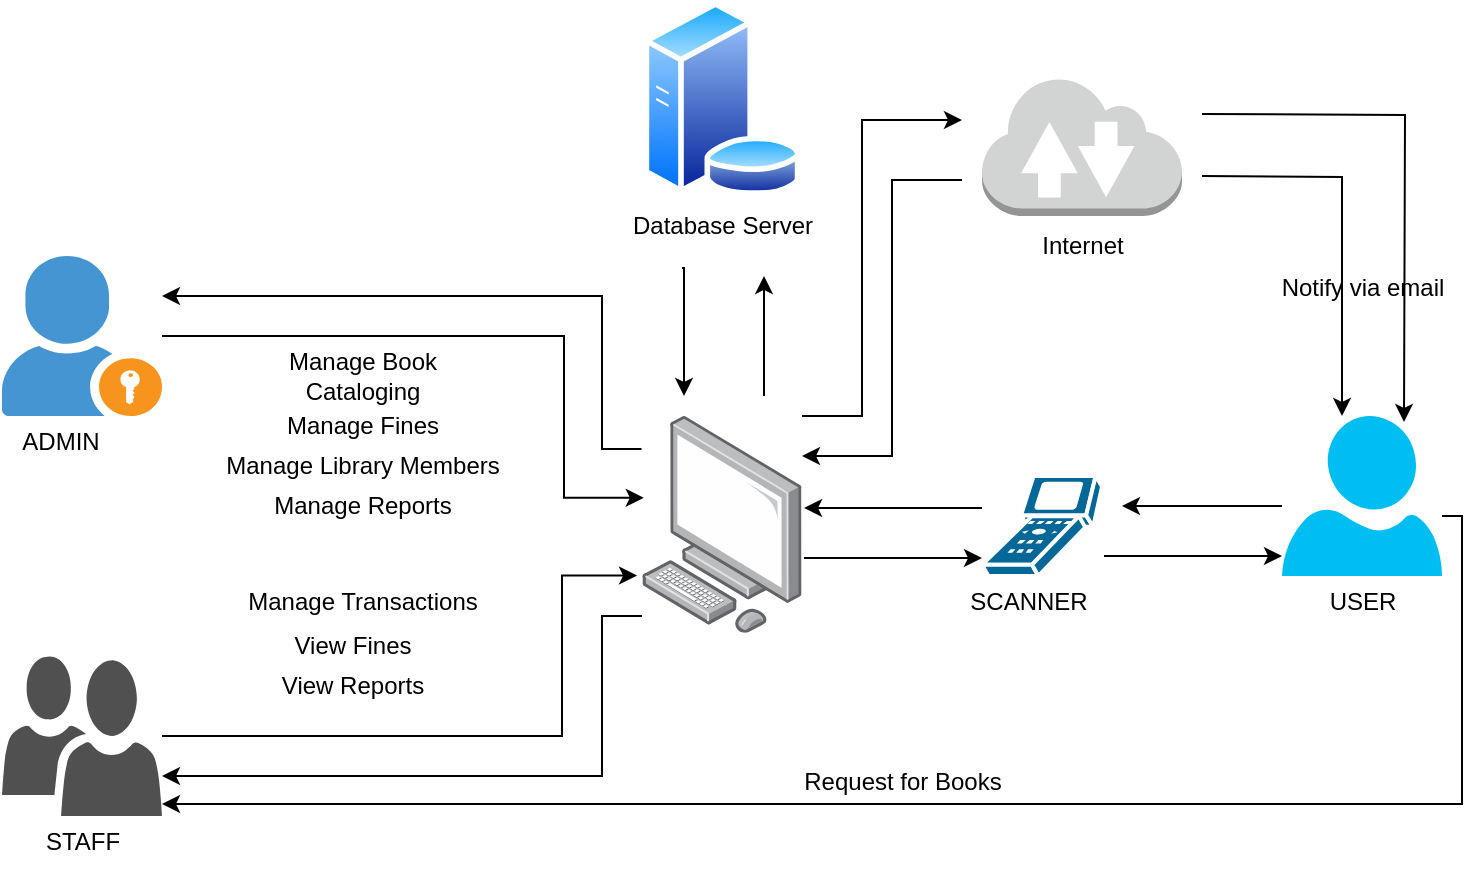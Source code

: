 <mxfile version="22.1.2" type="github">
  <diagram name="Page-1" id="on3lXjrbku3OEMFmnaN-">
    <mxGraphModel dx="880" dy="468" grid="1" gridSize="10" guides="1" tooltips="1" connect="1" arrows="1" fold="1" page="1" pageScale="1" pageWidth="850" pageHeight="1100" math="0" shadow="0">
      <root>
        <mxCell id="0" />
        <mxCell id="1" parent="0" />
        <mxCell id="QDIh8MvFq-9qs7UtXMdY-20" style="edgeStyle=orthogonalEdgeStyle;rounded=0;orthogonalLoop=1;jettySize=auto;html=1;exitX=-0.003;exitY=0.152;exitDx=0;exitDy=0;exitPerimeter=0;" parent="1" source="QDIh8MvFq-9qs7UtXMdY-1" edge="1">
          <mxGeometry relative="1" as="geometry">
            <mxPoint x="160" y="180" as="targetPoint" />
            <Array as="points">
              <mxPoint x="380" y="257" />
              <mxPoint x="380" y="180" />
              <mxPoint x="160" y="180" />
            </Array>
          </mxGeometry>
        </mxCell>
        <mxCell id="QDIh8MvFq-9qs7UtXMdY-21" style="edgeStyle=orthogonalEdgeStyle;rounded=0;orthogonalLoop=1;jettySize=auto;html=1;" parent="1" source="QDIh8MvFq-9qs7UtXMdY-1" target="QDIh8MvFq-9qs7UtXMdY-11" edge="1">
          <mxGeometry relative="1" as="geometry">
            <mxPoint x="170" y="420" as="targetPoint" />
            <Array as="points">
              <mxPoint x="380" y="340" />
              <mxPoint x="380" y="420" />
            </Array>
          </mxGeometry>
        </mxCell>
        <mxCell id="QDIh8MvFq-9qs7UtXMdY-1" value="" style="image;points=[];aspect=fixed;html=1;align=center;shadow=0;dashed=0;image=img/lib/allied_telesis/computer_and_terminals/Personal_Computer.svg;" parent="1" vertex="1">
          <mxGeometry x="400" y="240" width="80" height="108.43" as="geometry" />
        </mxCell>
        <mxCell id="QDIh8MvFq-9qs7UtXMdY-2" value="" style="shadow=0;dashed=0;html=1;strokeColor=none;fillColor=#4495D1;labelPosition=center;verticalLabelPosition=bottom;verticalAlign=top;align=center;outlineConnect=0;shape=mxgraph.veeam.portal_admin;" parent="1" vertex="1">
          <mxGeometry x="80" y="160" width="80" height="80" as="geometry" />
        </mxCell>
        <mxCell id="QDIh8MvFq-9qs7UtXMdY-3" style="edgeStyle=orthogonalEdgeStyle;rounded=0;orthogonalLoop=1;jettySize=auto;html=1;entryX=0.011;entryY=0.377;entryDx=0;entryDy=0;entryPerimeter=0;" parent="1" source="QDIh8MvFq-9qs7UtXMdY-2" target="QDIh8MvFq-9qs7UtXMdY-1" edge="1">
          <mxGeometry relative="1" as="geometry">
            <Array as="points">
              <mxPoint x="361" y="200" />
            </Array>
          </mxGeometry>
        </mxCell>
        <mxCell id="QDIh8MvFq-9qs7UtXMdY-5" value="Manage Book&lt;br&gt;Cataloging" style="text;html=1;align=center;verticalAlign=middle;resizable=0;points=[];autosize=1;strokeColor=none;fillColor=none;" parent="1" vertex="1">
          <mxGeometry x="210" y="200" width="100" height="40" as="geometry" />
        </mxCell>
        <mxCell id="QDIh8MvFq-9qs7UtXMdY-6" value="Manage Fines" style="text;html=1;align=center;verticalAlign=middle;resizable=0;points=[];autosize=1;strokeColor=none;fillColor=none;" parent="1" vertex="1">
          <mxGeometry x="210" y="230" width="100" height="30" as="geometry" />
        </mxCell>
        <mxCell id="QDIh8MvFq-9qs7UtXMdY-7" value="Manage Library Members" style="text;html=1;align=center;verticalAlign=middle;resizable=0;points=[];autosize=1;strokeColor=none;fillColor=none;" parent="1" vertex="1">
          <mxGeometry x="180" y="250" width="160" height="30" as="geometry" />
        </mxCell>
        <mxCell id="QDIh8MvFq-9qs7UtXMdY-9" value="Manage Reports" style="text;html=1;align=center;verticalAlign=middle;resizable=0;points=[];autosize=1;strokeColor=none;fillColor=none;" parent="1" vertex="1">
          <mxGeometry x="205" y="270" width="110" height="30" as="geometry" />
        </mxCell>
        <mxCell id="QDIh8MvFq-9qs7UtXMdY-11" value="" style="sketch=0;pointerEvents=1;shadow=0;dashed=0;html=1;strokeColor=none;labelPosition=center;verticalLabelPosition=bottom;verticalAlign=top;align=center;fillColor=#505050;shape=mxgraph.mscae.intune.user_group" parent="1" vertex="1">
          <mxGeometry x="80" y="360" width="80" height="80" as="geometry" />
        </mxCell>
        <mxCell id="QDIh8MvFq-9qs7UtXMdY-13" style="edgeStyle=orthogonalEdgeStyle;rounded=0;orthogonalLoop=1;jettySize=auto;html=1;entryX=-0.031;entryY=0.736;entryDx=0;entryDy=0;entryPerimeter=0;" parent="1" source="QDIh8MvFq-9qs7UtXMdY-11" target="QDIh8MvFq-9qs7UtXMdY-1" edge="1">
          <mxGeometry relative="1" as="geometry">
            <Array as="points">
              <mxPoint x="360" y="400" />
              <mxPoint x="360" y="320" />
            </Array>
          </mxGeometry>
        </mxCell>
        <mxCell id="QDIh8MvFq-9qs7UtXMdY-14" value="Manage Transactions" style="text;html=1;align=center;verticalAlign=middle;resizable=0;points=[];autosize=1;strokeColor=none;fillColor=none;" parent="1" vertex="1">
          <mxGeometry x="190" y="318.43" width="140" height="30" as="geometry" />
        </mxCell>
        <mxCell id="QDIh8MvFq-9qs7UtXMdY-15" value="View Fines" style="text;html=1;align=center;verticalAlign=middle;resizable=0;points=[];autosize=1;strokeColor=none;fillColor=none;" parent="1" vertex="1">
          <mxGeometry x="215" y="340" width="80" height="30" as="geometry" />
        </mxCell>
        <mxCell id="QDIh8MvFq-9qs7UtXMdY-17" value="View Reports" style="text;html=1;align=center;verticalAlign=middle;resizable=0;points=[];autosize=1;strokeColor=none;fillColor=none;" parent="1" vertex="1">
          <mxGeometry x="210" y="360" width="90" height="30" as="geometry" />
        </mxCell>
        <mxCell id="wievJ8HCAuLmgO6l-aq3-15" style="edgeStyle=orthogonalEdgeStyle;rounded=0;orthogonalLoop=1;jettySize=auto;html=1;" parent="1" edge="1">
          <mxGeometry relative="1" as="geometry">
            <mxPoint x="421" y="230" as="targetPoint" />
            <mxPoint x="420" y="166" as="sourcePoint" />
            <Array as="points">
              <mxPoint x="421" y="166" />
            </Array>
          </mxGeometry>
        </mxCell>
        <mxCell id="wievJ8HCAuLmgO6l-aq3-16" style="edgeStyle=orthogonalEdgeStyle;rounded=0;orthogonalLoop=1;jettySize=auto;html=1;exitX=0.75;exitY=1;exitDx=0;exitDy=0;" parent="1" edge="1">
          <mxGeometry relative="1" as="geometry">
            <mxPoint x="461" y="170" as="targetPoint" />
            <mxPoint x="461" y="230" as="sourcePoint" />
          </mxGeometry>
        </mxCell>
        <mxCell id="wievJ8HCAuLmgO6l-aq3-1" value="" style="shape=mxgraph.cisco.computers_and_peripherals.scanner;html=1;pointerEvents=1;dashed=0;fillColor=#036897;strokeColor=#ffffff;strokeWidth=2;verticalLabelPosition=bottom;verticalAlign=top;align=center;outlineConnect=0;" parent="1" vertex="1">
          <mxGeometry x="570" y="270" width="60" height="50" as="geometry" />
        </mxCell>
        <mxCell id="wievJ8HCAuLmgO6l-aq3-8" style="edgeStyle=orthogonalEdgeStyle;rounded=0;orthogonalLoop=1;jettySize=auto;html=1;" parent="1" edge="1">
          <mxGeometry relative="1" as="geometry">
            <mxPoint x="640" y="285" as="targetPoint" />
            <mxPoint x="720" y="285" as="sourcePoint" />
          </mxGeometry>
        </mxCell>
        <mxCell id="wievJ8HCAuLmgO6l-aq3-3" value="" style="verticalLabelPosition=bottom;html=1;verticalAlign=top;align=center;strokeColor=none;fillColor=#00BEF2;shape=mxgraph.azure.user;" parent="1" vertex="1">
          <mxGeometry x="720" y="240" width="80" height="80" as="geometry" />
        </mxCell>
        <mxCell id="wievJ8HCAuLmgO6l-aq3-4" value="ADMIN" style="text;html=1;align=center;verticalAlign=middle;resizable=0;points=[];autosize=1;strokeColor=none;fillColor=none;" parent="1" vertex="1">
          <mxGeometry x="79" y="238" width="60" height="30" as="geometry" />
        </mxCell>
        <mxCell id="wievJ8HCAuLmgO6l-aq3-5" value="STAFF" style="text;html=1;align=center;verticalAlign=middle;resizable=0;points=[];autosize=1;strokeColor=none;fillColor=none;" parent="1" vertex="1">
          <mxGeometry x="90" y="438" width="60" height="30" as="geometry" />
        </mxCell>
        <mxCell id="wievJ8HCAuLmgO6l-aq3-6" value="SCANNER&lt;br&gt;" style="text;html=1;align=center;verticalAlign=middle;resizable=0;points=[];autosize=1;strokeColor=none;fillColor=none;" parent="1" vertex="1">
          <mxGeometry x="553" y="318" width="80" height="30" as="geometry" />
        </mxCell>
        <mxCell id="wievJ8HCAuLmgO6l-aq3-7" value="USER" style="text;html=1;align=center;verticalAlign=middle;resizable=0;points=[];autosize=1;strokeColor=none;fillColor=none;" parent="1" vertex="1">
          <mxGeometry x="730" y="318" width="60" height="30" as="geometry" />
        </mxCell>
        <mxCell id="wievJ8HCAuLmgO6l-aq3-9" style="edgeStyle=orthogonalEdgeStyle;rounded=0;orthogonalLoop=1;jettySize=auto;html=1;entryX=1.013;entryY=0.424;entryDx=0;entryDy=0;entryPerimeter=0;" parent="1" source="wievJ8HCAuLmgO6l-aq3-1" target="QDIh8MvFq-9qs7UtXMdY-1" edge="1">
          <mxGeometry relative="1" as="geometry">
            <Array as="points">
              <mxPoint x="540" y="286" />
              <mxPoint x="540" y="286" />
            </Array>
          </mxGeometry>
        </mxCell>
        <mxCell id="wievJ8HCAuLmgO6l-aq3-10" style="edgeStyle=orthogonalEdgeStyle;rounded=0;orthogonalLoop=1;jettySize=auto;html=1;entryX=1.013;entryY=0.424;entryDx=0;entryDy=0;entryPerimeter=0;" parent="1" edge="1">
          <mxGeometry relative="1" as="geometry">
            <mxPoint x="481" y="311" as="sourcePoint" />
            <mxPoint x="570" y="311" as="targetPoint" />
            <Array as="points">
              <mxPoint x="511" y="311" />
              <mxPoint x="511" y="311" />
            </Array>
          </mxGeometry>
        </mxCell>
        <mxCell id="wievJ8HCAuLmgO6l-aq3-11" style="edgeStyle=orthogonalEdgeStyle;rounded=0;orthogonalLoop=1;jettySize=auto;html=1;entryX=1.013;entryY=0.424;entryDx=0;entryDy=0;entryPerimeter=0;" parent="1" edge="1">
          <mxGeometry relative="1" as="geometry">
            <mxPoint x="631" y="310" as="sourcePoint" />
            <mxPoint x="720" y="310" as="targetPoint" />
            <Array as="points">
              <mxPoint x="661" y="310" />
              <mxPoint x="661" y="310" />
            </Array>
          </mxGeometry>
        </mxCell>
        <mxCell id="wievJ8HCAuLmgO6l-aq3-12" style="edgeStyle=orthogonalEdgeStyle;rounded=0;orthogonalLoop=1;jettySize=auto;html=1;entryX=1;entryY=0.925;entryDx=0;entryDy=0;entryPerimeter=0;" parent="1" target="QDIh8MvFq-9qs7UtXMdY-11" edge="1">
          <mxGeometry relative="1" as="geometry">
            <Array as="points">
              <mxPoint x="810" y="434" />
            </Array>
            <mxPoint x="800" y="290" as="sourcePoint" />
          </mxGeometry>
        </mxCell>
        <mxCell id="wievJ8HCAuLmgO6l-aq3-13" value="Request for Books" style="text;html=1;align=center;verticalAlign=middle;resizable=0;points=[];autosize=1;strokeColor=none;fillColor=none;" parent="1" vertex="1">
          <mxGeometry x="470" y="408" width="120" height="30" as="geometry" />
        </mxCell>
        <mxCell id="wievJ8HCAuLmgO6l-aq3-19" value="" style="image;aspect=fixed;perimeter=ellipsePerimeter;html=1;align=center;shadow=0;dashed=0;spacingTop=3;image=img/lib/active_directory/database_server.svg;" parent="1" vertex="1">
          <mxGeometry x="400" y="32.44" width="80" height="97.56" as="geometry" />
        </mxCell>
        <mxCell id="wievJ8HCAuLmgO6l-aq3-22" value="Database Server" style="text;html=1;align=center;verticalAlign=middle;resizable=0;points=[];autosize=1;strokeColor=none;fillColor=none;" parent="1" vertex="1">
          <mxGeometry x="385" y="130" width="110" height="30" as="geometry" />
        </mxCell>
        <mxCell id="UYlUIGR6VZG_h9wU8KyX-2" value="Notify via email" style="text;html=1;align=center;verticalAlign=middle;resizable=0;points=[];autosize=1;strokeColor=none;fillColor=none;" parent="1" vertex="1">
          <mxGeometry x="710" y="161" width="100" height="30" as="geometry" />
        </mxCell>
        <mxCell id="tVorMbnQiA_9pU6GCvMv-2" value="" style="outlineConnect=0;dashed=0;verticalLabelPosition=bottom;verticalAlign=top;align=center;html=1;shape=mxgraph.aws3.internet_2;fillColor=#D2D3D3;gradientColor=none;" vertex="1" parent="1">
          <mxGeometry x="570" y="70" width="100" height="70" as="geometry" />
        </mxCell>
        <mxCell id="tVorMbnQiA_9pU6GCvMv-3" style="edgeStyle=orthogonalEdgeStyle;rounded=0;orthogonalLoop=1;jettySize=auto;html=1;endArrow=none;endFill=0;startArrow=classic;startFill=1;" edge="1" parent="1">
          <mxGeometry relative="1" as="geometry">
            <mxPoint x="560" y="92" as="sourcePoint" />
            <mxPoint x="480" y="240" as="targetPoint" />
            <Array as="points">
              <mxPoint x="510" y="92" />
              <mxPoint x="510" y="240" />
              <mxPoint x="480" y="240" />
            </Array>
          </mxGeometry>
        </mxCell>
        <mxCell id="tVorMbnQiA_9pU6GCvMv-4" style="edgeStyle=orthogonalEdgeStyle;rounded=0;orthogonalLoop=1;jettySize=auto;html=1;" edge="1" parent="1">
          <mxGeometry relative="1" as="geometry">
            <mxPoint x="560" y="122" as="sourcePoint" />
            <mxPoint x="480" y="260" as="targetPoint" />
            <Array as="points">
              <mxPoint x="525" y="122" />
              <mxPoint x="525" y="260" />
              <mxPoint x="480" y="260" />
            </Array>
          </mxGeometry>
        </mxCell>
        <mxCell id="tVorMbnQiA_9pU6GCvMv-5" style="edgeStyle=orthogonalEdgeStyle;rounded=0;orthogonalLoop=1;jettySize=auto;html=1;" edge="1" parent="1">
          <mxGeometry relative="1" as="geometry">
            <mxPoint x="680" y="89" as="sourcePoint" />
            <mxPoint x="781" y="243" as="targetPoint" />
          </mxGeometry>
        </mxCell>
        <mxCell id="tVorMbnQiA_9pU6GCvMv-6" style="edgeStyle=orthogonalEdgeStyle;rounded=0;orthogonalLoop=1;jettySize=auto;html=1;entryX=0.375;entryY=0;entryDx=0;entryDy=0;entryPerimeter=0;" edge="1" parent="1" target="wievJ8HCAuLmgO6l-aq3-3">
          <mxGeometry relative="1" as="geometry">
            <mxPoint x="680" y="120" as="sourcePoint" />
          </mxGeometry>
        </mxCell>
        <mxCell id="tVorMbnQiA_9pU6GCvMv-13" value="Internet" style="text;html=1;align=center;verticalAlign=middle;resizable=0;points=[];autosize=1;strokeColor=none;fillColor=none;" vertex="1" parent="1">
          <mxGeometry x="590" y="140" width="60" height="30" as="geometry" />
        </mxCell>
      </root>
    </mxGraphModel>
  </diagram>
</mxfile>
